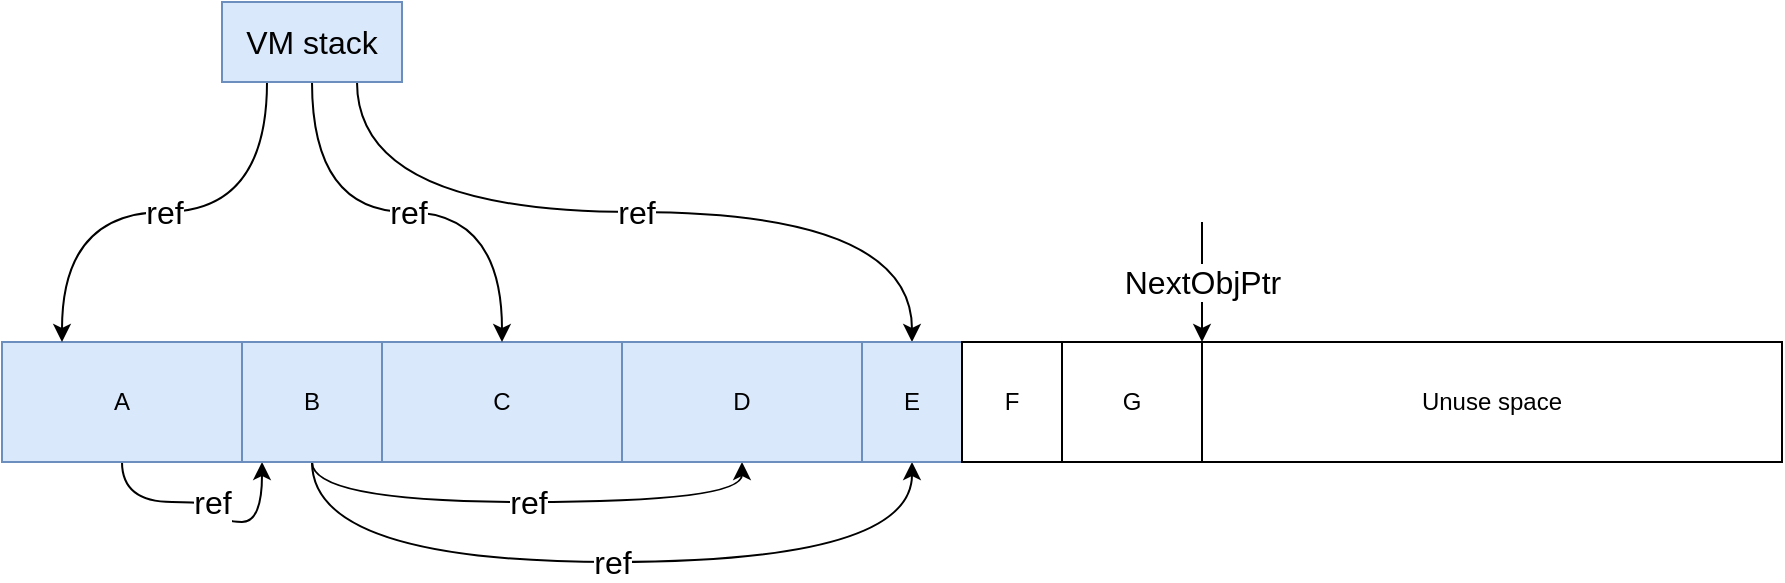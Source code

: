 <mxfile version="22.1.18" type="device">
  <diagram name="Page-1" id="3zTvCmjG--ARhqxPmELp">
    <mxGraphModel dx="1434" dy="746" grid="1" gridSize="10" guides="1" tooltips="1" connect="1" arrows="1" fold="1" page="1" pageScale="1" pageWidth="850" pageHeight="1100" math="0" shadow="0">
      <root>
        <mxCell id="0" />
        <mxCell id="1" parent="0" />
        <mxCell id="JGFYeU35VlNzCH9wa7L5-1" value="Unuse space" style="rounded=0;whiteSpace=wrap;html=1;" vertex="1" parent="1">
          <mxGeometry x="620" y="210" width="290" height="60" as="geometry" />
        </mxCell>
        <mxCell id="JGFYeU35VlNzCH9wa7L5-2" value="&lt;font style=&quot;font-size: 16px;&quot;&gt;ref&lt;/font&gt;" style="edgeStyle=orthogonalEdgeStyle;rounded=0;orthogonalLoop=1;jettySize=auto;html=1;exitX=0.5;exitY=1;exitDx=0;exitDy=0;entryX=0.143;entryY=1;entryDx=0;entryDy=0;curved=1;entryPerimeter=0;" edge="1" parent="1" source="JGFYeU35VlNzCH9wa7L5-3" target="JGFYeU35VlNzCH9wa7L5-6">
          <mxGeometry relative="1" as="geometry">
            <Array as="points">
              <mxPoint x="80" y="290" />
              <mxPoint x="130" y="290" />
              <mxPoint x="130" y="300" />
              <mxPoint x="150" y="300" />
            </Array>
          </mxGeometry>
        </mxCell>
        <mxCell id="JGFYeU35VlNzCH9wa7L5-3" value="A" style="rounded=0;whiteSpace=wrap;html=1;fillColor=#dae8fc;strokeColor=#6c8ebf;" vertex="1" parent="1">
          <mxGeometry x="20" y="210" width="120" height="60" as="geometry" />
        </mxCell>
        <mxCell id="JGFYeU35VlNzCH9wa7L5-4" value="&lt;font style=&quot;font-size: 16px;&quot;&gt;ref&lt;/font&gt;" style="edgeStyle=orthogonalEdgeStyle;rounded=0;orthogonalLoop=1;jettySize=auto;html=1;exitX=0.5;exitY=1;exitDx=0;exitDy=0;entryX=0.5;entryY=1;entryDx=0;entryDy=0;curved=1;" edge="1" parent="1" source="JGFYeU35VlNzCH9wa7L5-6" target="JGFYeU35VlNzCH9wa7L5-9">
          <mxGeometry relative="1" as="geometry" />
        </mxCell>
        <mxCell id="JGFYeU35VlNzCH9wa7L5-5" value="&lt;font style=&quot;font-size: 16px;&quot;&gt;ref&lt;/font&gt;" style="edgeStyle=orthogonalEdgeStyle;rounded=0;orthogonalLoop=1;jettySize=auto;html=1;exitX=0.5;exitY=1;exitDx=0;exitDy=0;entryX=0.5;entryY=1;entryDx=0;entryDy=0;curved=1;" edge="1" parent="1" source="JGFYeU35VlNzCH9wa7L5-6" target="JGFYeU35VlNzCH9wa7L5-14">
          <mxGeometry relative="1" as="geometry">
            <Array as="points">
              <mxPoint x="175" y="320" />
              <mxPoint x="475" y="320" />
            </Array>
          </mxGeometry>
        </mxCell>
        <mxCell id="JGFYeU35VlNzCH9wa7L5-6" value="B" style="rounded=0;whiteSpace=wrap;html=1;fillColor=#dae8fc;strokeColor=#6c8ebf;" vertex="1" parent="1">
          <mxGeometry x="140" y="210" width="70" height="60" as="geometry" />
        </mxCell>
        <mxCell id="JGFYeU35VlNzCH9wa7L5-7" value="C" style="rounded=0;whiteSpace=wrap;html=1;fillColor=#dae8fc;strokeColor=#6c8ebf;" vertex="1" parent="1">
          <mxGeometry x="210" y="210" width="120" height="60" as="geometry" />
        </mxCell>
        <mxCell id="JGFYeU35VlNzCH9wa7L5-8" value="&lt;font style=&quot;font-size: 16px;&quot;&gt;NextObjPtr&lt;/font&gt;" style="endArrow=classic;html=1;rounded=0;" edge="1" parent="1">
          <mxGeometry width="50" height="50" relative="1" as="geometry">
            <mxPoint x="620" y="150" as="sourcePoint" />
            <mxPoint x="620" y="210" as="targetPoint" />
          </mxGeometry>
        </mxCell>
        <mxCell id="JGFYeU35VlNzCH9wa7L5-9" value="D" style="rounded=0;whiteSpace=wrap;html=1;fillColor=#dae8fc;strokeColor=#6c8ebf;" vertex="1" parent="1">
          <mxGeometry x="330" y="210" width="120" height="60" as="geometry" />
        </mxCell>
        <mxCell id="JGFYeU35VlNzCH9wa7L5-10" value="&lt;font style=&quot;font-size: 16px;&quot;&gt;ref&lt;/font&gt;" style="edgeStyle=orthogonalEdgeStyle;rounded=0;orthogonalLoop=1;jettySize=auto;html=1;exitX=0.25;exitY=1;exitDx=0;exitDy=0;entryX=0.25;entryY=0;entryDx=0;entryDy=0;curved=1;" edge="1" parent="1" source="JGFYeU35VlNzCH9wa7L5-13" target="JGFYeU35VlNzCH9wa7L5-3">
          <mxGeometry relative="1" as="geometry" />
        </mxCell>
        <mxCell id="JGFYeU35VlNzCH9wa7L5-11" value="&lt;font style=&quot;font-size: 16px;&quot;&gt;ref&lt;/font&gt;" style="edgeStyle=orthogonalEdgeStyle;rounded=0;orthogonalLoop=1;jettySize=auto;html=1;exitX=0.5;exitY=1;exitDx=0;exitDy=0;entryX=0.5;entryY=0;entryDx=0;entryDy=0;curved=1;" edge="1" parent="1" source="JGFYeU35VlNzCH9wa7L5-13" target="JGFYeU35VlNzCH9wa7L5-7">
          <mxGeometry relative="1" as="geometry" />
        </mxCell>
        <mxCell id="JGFYeU35VlNzCH9wa7L5-12" value="&lt;font style=&quot;font-size: 16px;&quot;&gt;ref&lt;/font&gt;" style="edgeStyle=orthogonalEdgeStyle;rounded=0;orthogonalLoop=1;jettySize=auto;html=1;exitX=0.75;exitY=1;exitDx=0;exitDy=0;entryX=0.5;entryY=0;entryDx=0;entryDy=0;curved=1;" edge="1" parent="1" source="JGFYeU35VlNzCH9wa7L5-13" target="JGFYeU35VlNzCH9wa7L5-14">
          <mxGeometry relative="1" as="geometry" />
        </mxCell>
        <mxCell id="JGFYeU35VlNzCH9wa7L5-13" value="&lt;font style=&quot;font-size: 16px;&quot;&gt;VM stack&lt;/font&gt;" style="rounded=0;whiteSpace=wrap;html=1;fillColor=#dae8fc;strokeColor=#6c8ebf;" vertex="1" parent="1">
          <mxGeometry x="130" y="40" width="90" height="40" as="geometry" />
        </mxCell>
        <mxCell id="JGFYeU35VlNzCH9wa7L5-14" value="E" style="rounded=0;whiteSpace=wrap;html=1;fillColor=#dae8fc;strokeColor=#6c8ebf;" vertex="1" parent="1">
          <mxGeometry x="450" y="210" width="50" height="60" as="geometry" />
        </mxCell>
        <mxCell id="JGFYeU35VlNzCH9wa7L5-15" value="F" style="rounded=0;whiteSpace=wrap;html=1;" vertex="1" parent="1">
          <mxGeometry x="500" y="210" width="50" height="60" as="geometry" />
        </mxCell>
        <mxCell id="JGFYeU35VlNzCH9wa7L5-16" value="G" style="rounded=0;whiteSpace=wrap;html=1;" vertex="1" parent="1">
          <mxGeometry x="550" y="210" width="70" height="60" as="geometry" />
        </mxCell>
      </root>
    </mxGraphModel>
  </diagram>
</mxfile>
